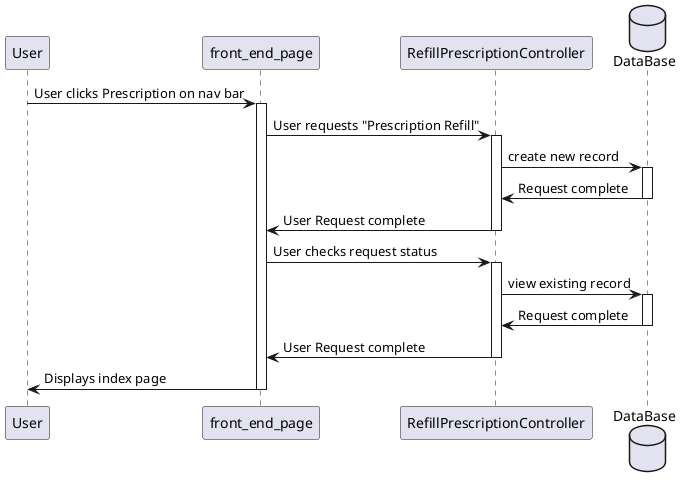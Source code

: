 @startuml
'https://plantuml.com/sequence-diagram

participant User
participant front_end_page
participant RefillPrescriptionController
database DataBase

User -> front_end_page++: User clicks Prescription on nav bar
    front_end_page -> RefillPrescriptionController++: User requests "Prescription Refill"
        RefillPrescriptionController -> DataBase++: create new record
        DataBase -> RefillPrescriptionController--: Request complete
    RefillPrescriptionController -> front_end_page--: User Request complete
    front_end_page -> RefillPrescriptionController++: User checks request status
        RefillPrescriptionController -> DataBase++: view existing record
        DataBase -> RefillPrescriptionController--: Request complete
    RefillPrescriptionController -> front_end_page--: User Request complete
front_end_page -> User--: Displays index page


@enduml